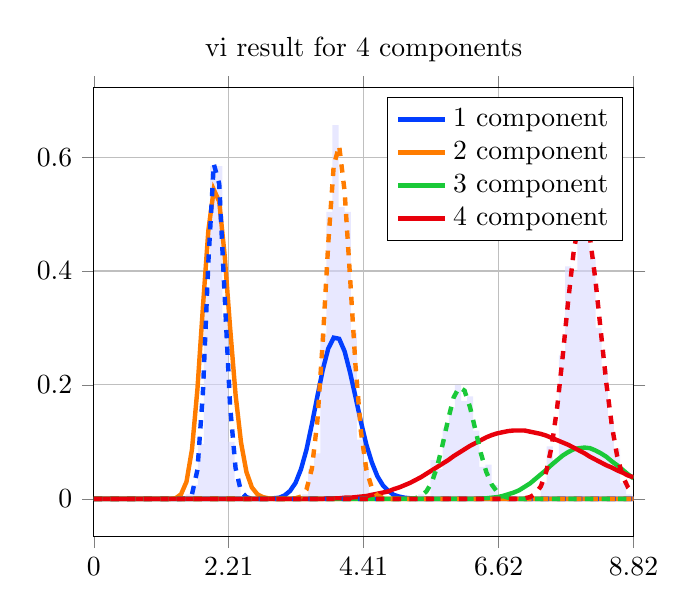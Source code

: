 \begin{tikzpicture}
\begin{axis}[title={vi result for 4 components}, yticklabel style={/pgf/number format/fixed,
            /pgf/number format/precision=3}, grid={major}, yminorgrids={true}, tick align={outside}, xtick={0.0,2.205,4.41,6.615,8.819}, xmin={0.0}, xmax={8.819}, scaled y ticks={false}]
    \addplot[ybar interval, fill={blue!15}, forget plot, opacity={0.6}, draw={none}, bar width={5.0e-6}]
        table[row sep={\\}]
        {
            \\
            1.5  0.008  \\
            1.6  0.024  \\
            1.7  0.096  \\
            1.8  0.368  \\
            1.9  0.584  \\
            2.0  0.584  \\
            2.1  0.316  \\
            2.2  0.1  \\
            2.3  0.032  \\
            2.4  0.004  \\
            2.5  0.004  \\
            2.6  0.0  \\
            2.7  0.0  \\
            2.8  0.0  \\
            2.9  0.0  \\
            3.0  0.0  \\
            3.1  0.0  \\
            3.2  0.0  \\
            3.3  0.004  \\
            3.4  0.008  \\
            3.5  0.052  \\
            3.6  0.08  \\
            3.7  0.288  \\
            3.8  0.504  \\
            3.9  0.656  \\
            4.0  0.512  \\
            4.1  0.504  \\
            4.2  0.292  \\
            4.3  0.104  \\
            4.4  0.056  \\
            4.5  0.012  \\
            4.6  0.008  \\
            4.7  0.0  \\
            4.8  0.0  \\
            4.9  0.0  \\
            5.0  0.0  \\
            5.1  0.0  \\
            5.2  0.004  \\
            5.3  0.008  \\
            5.4  0.004  \\
            5.5  0.068  \\
            5.6  0.052  \\
            5.7  0.124  \\
            5.8  0.16  \\
            5.9  0.2  \\
            6.0  0.172  \\
            6.1  0.18  \\
            6.2  0.12  \\
            6.3  0.056  \\
            6.4  0.06  \\
            6.5  0.024  \\
            6.6  0.004  \\
            6.7  0.0  \\
            6.8  0.0  \\
            6.9  0.0  \\
            7.0  0.0  \\
            7.1  0.004  \\
            7.2  0.0  \\
            7.3  0.028  \\
            7.4  0.092  \\
            7.5  0.068  \\
            7.6  0.252  \\
            7.7  0.408  \\
            7.8  0.4  \\
            7.9  0.584  \\
            8.0  0.512  \\
            8.1  0.424  \\
            8.2  0.3  \\
            8.3  0.228  \\
            8.4  0.136  \\
            8.5  0.088  \\
            8.6  0.028  \\
            8.7  0.008  \\
            8.8  0.004  \\
            8.9  0.0  \\
        }
        ;
    \addplot[style={{ultra thick}}, color={rgb,1:red,0.008;green,0.243;blue,1.0}]
        table[row sep={\\}]
        {
            \\
            0.0  0.0  \\
            0.089  1.187e-182  \\
            0.178  1.887e-139  \\
            0.267  8.8e-115  \\
            0.356  1.061e-97  \\
            0.445  8.902e-85  \\
            0.535  1.752e-74  \\
            0.624  5.28e-66  \\
            0.713  7.474e-59  \\
            0.802  1.023e-52  \\
            0.891  2.219e-47  \\
            0.98  1.083e-42  \\
            1.069  1.545e-38  \\
            1.158  7.836e-35  \\
            1.247  1.648e-31  \\
            1.336  1.623e-28  \\
            1.425  8.255e-26  \\
            1.514  2.35e-23  \\
            1.604  3.999e-21  \\
            1.693  4.303e-19  \\
            1.782  3.069e-17  \\
            1.871  1.51e-15  \\
            1.96  5.303e-14  \\
            2.049  1.371e-12  \\
            2.138  2.676e-11  \\
            2.227  4.037e-10  \\
            2.316  4.802e-9  \\
            2.405  4.587e-8  \\
            2.494  3.574e-7  \\
            2.583  2.305e-6  \\
            2.673  1.246e-5  \\
            2.762  5.708e-5  \\
            2.851  0.0  \\
            2.94  0.001  \\
            3.029  0.002  \\
            3.118  0.006  \\
            3.207  0.014  \\
            3.296  0.028  \\
            3.385  0.052  \\
            3.474  0.086  \\
            3.563  0.131  \\
            3.653  0.18  \\
            3.742  0.227  \\
            3.831  0.264  \\
            3.92  0.283  \\
            4.009  0.281  \\
            4.098  0.259  \\
            4.187  0.222  \\
            4.276  0.179  \\
            4.365  0.135  \\
            4.454  0.095  \\
            4.543  0.064  \\
            4.632  0.04  \\
            4.722  0.024  \\
            4.811  0.014  \\
            4.9  0.007  \\
            4.989  0.004  \\
            5.078  0.002  \\
            5.167  0.001  \\
            5.256  0.0  \\
            5.345  0.0  \\
            5.434  6.71e-5  \\
            5.523  2.649e-5  \\
            5.612  1.006e-5  \\
            5.701  3.681e-6  \\
            5.791  1.299e-6  \\
            5.88  4.426e-7  \\
            5.969  1.457e-7  \\
            6.058  4.643e-8  \\
            6.147  1.432e-8  \\
            6.236  4.284e-9  \\
            6.325  1.243e-9  \\
            6.414  3.502e-10  \\
            6.503  9.588e-11  \\
            6.592  2.553e-11  \\
            6.681  6.616e-12  \\
            6.771  1.67e-12  \\
            6.86  4.108e-13  \\
            6.949  9.856e-14  \\
            7.038  2.308e-14  \\
            7.127  5.277e-15  \\
            7.216  1.179e-15  \\
            7.305  2.575e-16  \\
            7.394  5.501e-17  \\
            7.483  1.15e-17  \\
            7.572  2.355e-18  \\
            7.661  4.724e-19  \\
            7.75  9.287e-20  \\
            7.84  1.79e-20  \\
            7.929  3.386e-21  \\
            8.018  6.286e-22  \\
            8.107  1.146e-22  \\
            8.196  2.051e-23  \\
            8.285  3.607e-24  \\
            8.374  6.238e-25  \\
            8.463  1.061e-25  \\
            8.552  1.774e-26  \\
            8.641  2.92e-27  \\
            8.73  4.731e-28  \\
            8.819  7.547e-29  \\
        }
        ;
    \addlegendentry {1 component}
    \addplot[style={{ultra thick}}, color={rgb,1:red,1.0;green,0.486;blue,0.0}]
        table[row sep={\\}]
        {
            \\
            0.0  0.0  \\
            0.089  6.195e-82  \\
            0.178  1.647e-57  \\
            0.267  6.339e-44  \\
            0.356  8.907e-35  \\
            0.445  4.632e-28  \\
            0.535  6.979e-23  \\
            0.624  9.127e-19  \\
            0.713  1.995e-15  \\
            0.802  1.113e-12  \\
            0.891  2.112e-10  \\
            0.98  1.676e-8  \\
            1.069  6.474e-7  \\
            1.158  1.366e-5  \\
            1.247  0.0  \\
            1.336  0.001  \\
            1.425  0.008  \\
            1.514  0.03  \\
            1.604  0.087  \\
            1.693  0.193  \\
            1.782  0.336  \\
            1.871  0.471  \\
            1.96  0.543  \\
            2.049  0.522  \\
            2.138  0.427  \\
            2.227  0.3  \\
            2.316  0.183  \\
            2.405  0.099  \\
            2.494  0.047  \\
            2.583  0.02  \\
            2.673  0.008  \\
            2.762  0.003  \\
            2.851  0.001  \\
            2.94  0.0  \\
            3.029  6.903e-5  \\
            3.118  1.737e-5  \\
            3.207  4.072e-6  \\
            3.296  8.926e-7  \\
            3.385  1.837e-7  \\
            3.474  3.559e-8  \\
            3.563  6.513e-9  \\
            3.653  1.129e-9  \\
            3.742  1.859e-10  \\
            3.831  2.913e-11  \\
            3.92  4.356e-12  \\
            4.009  6.229e-13  \\
            4.098  8.532e-14  \\
            4.187  1.122e-14  \\
            4.276  1.418e-15  \\
            4.365  1.727e-16  \\
            4.454  2.027e-17  \\
            4.543  2.3e-18  \\
            4.632  2.522e-19  \\
            4.722  2.68e-20  \\
            4.811  2.76e-21  \\
            4.9  2.76e-22  \\
            4.989  2.681e-23  \\
            5.078  2.534e-24  \\
            5.167  2.331e-25  \\
            5.256  2.09e-26  \\
            5.345  1.828e-27  \\
            5.434  1.561e-28  \\
            5.523  1.302e-29  \\
            5.612  1.062e-30  \\
            5.701  8.472e-32  \\
            5.791  6.618e-33  \\
            5.88  5.064e-34  \\
            5.969  3.799e-35  \\
            6.058  2.795e-36  \\
            6.147  2.019e-37  \\
            6.236  1.431e-38  \\
            6.325  9.972e-40  \\
            6.414  6.828e-41  \\
            6.503  4.598e-42  \\
            6.592  3.046e-43  \\
            6.681  1.987e-44  \\
            6.771  1.276e-45  \\
            6.86  8.069e-47  \\
            6.949  5.03e-48  \\
            7.038  3.091e-49  \\
            7.127  1.873e-50  \\
            7.216  1.12e-51  \\
            7.305  6.608e-53  \\
            7.394  3.849e-54  \\
            7.483  2.214e-55  \\
            7.572  1.258e-56  \\
            7.661  7.061e-58  \\
            7.75  3.918e-59  \\
            7.84  2.149e-60  \\
            7.929  1.166e-61  \\
            8.018  6.253e-63  \\
            8.107  3.319e-64  \\
            8.196  1.743e-65  \\
            8.285  9.062e-67  \\
            8.374  4.664e-68  \\
            8.463  2.377e-69  \\
            8.552  1.2e-70  \\
            8.641  6.0e-72  \\
            8.73  2.973e-73  \\
            8.819  1.46e-74  \\
        }
        ;
    \addlegendentry {2 component}
    \addplot[style={{ultra thick}}, color={rgb,1:red,0.102;green,0.788;blue,0.22}]
        table[row sep={\\}]
        {
            \\
            0.0  0.0  \\
            0.089  3.91e-286  \\
            0.178  7.393e-231  \\
            0.267  6.744e-199  \\
            0.356  1.749e-176  \\
            0.445  2.665e-159  \\
            0.535  1.995e-145  \\
            0.624  7.782e-134  \\
            0.713  6.472e-124  \\
            0.802  2.848e-115  \\
            0.891  1.234e-107  \\
            0.98  8.19e-101  \\
            1.069  1.156e-94  \\
            1.158  4.441e-89  \\
            1.247  5.638e-84  \\
            1.336  2.755e-79  \\
            1.425  5.865e-75  \\
            1.514  6.013e-71  \\
            1.604  3.229e-67  \\
            1.693  9.736e-64  \\
            1.782  1.749e-60  \\
            1.871  1.97e-57  \\
            1.96  1.453e-54  \\
            2.049  7.282e-52  \\
            2.138  2.564e-49  \\
            2.227  6.528e-47  \\
            2.316  1.233e-44  \\
            2.405  1.766e-42  \\
            2.494  1.958e-40  \\
            2.583  1.71e-38  \\
            2.673  1.197e-36  \\
            2.762  6.806e-35  \\
            2.851  3.187e-33  \\
            2.94  1.243e-31  \\
            3.029  4.087e-30  \\
            3.118  1.143e-28  \\
            3.207  2.745e-27  \\
            3.296  5.708e-26  \\
            3.385  1.036e-24  \\
            3.474  1.651e-23  \\
            3.563  2.328e-22  \\
            3.653  2.921e-21  \\
            3.742  3.28e-20  \\
            3.831  3.313e-19  \\
            3.92  3.025e-18  \\
            4.009  2.508e-17  \\
            4.098  1.897e-16  \\
            4.187  1.313e-15  \\
            4.276  8.354e-15  \\
            4.365  4.901e-14  \\
            4.454  2.661e-13  \\
            4.543  1.34e-12  \\
            4.632  6.284e-12  \\
            4.722  2.75e-11  \\
            4.811  1.126e-10  \\
            4.9  4.325e-10  \\
            4.989  1.562e-9  \\
            5.078  5.314e-9  \\
            5.167  1.707e-8  \\
            5.256  5.187e-8  \\
            5.345  1.494e-7  \\
            5.434  4.086e-7  \\
            5.523  1.063e-6  \\
            5.612  2.633e-6  \\
            5.701  6.225e-6  \\
            5.791  1.406e-5  \\
            5.88  3.038e-5  \\
            5.969  6.291e-5  \\
            6.058  0.0  \\
            6.147  0.0  \\
            6.236  0.0  \\
            6.325  0.001  \\
            6.414  0.001  \\
            6.503  0.002  \\
            6.592  0.003  \\
            6.681  0.005  \\
            6.771  0.008  \\
            6.86  0.011  \\
            6.949  0.015  \\
            7.038  0.021  \\
            7.127  0.027  \\
            7.216  0.035  \\
            7.305  0.043  \\
            7.394  0.051  \\
            7.483  0.06  \\
            7.572  0.068  \\
            7.661  0.076  \\
            7.75  0.082  \\
            7.84  0.087  \\
            7.929  0.089  \\
            8.018  0.09  \\
            8.107  0.089  \\
            8.196  0.085  \\
            8.285  0.08  \\
            8.374  0.074  \\
            8.463  0.066  \\
            8.552  0.059  \\
            8.641  0.051  \\
            8.73  0.043  \\
            8.819  0.036  \\
        }
        ;
    \addlegendentry {3 component}
    \addplot[style={{ultra thick}}, color={rgb,1:red,0.91;green,0.0;blue,0.043}]
        table[row sep={\\}]
        {
            \\
            0.0  0.0  \\
            0.089  1.327e-55  \\
            0.178  1.059e-44  \\
            0.267  2.072e-38  \\
            0.356  5.255e-34  \\
            0.445  1.232e-30  \\
            0.535  6.401e-28  \\
            0.624  1.176e-25  \\
            0.713  1.01e-23  \\
            0.802  4.852e-22  \\
            0.891  1.474e-20  \\
            0.98  3.089e-19  \\
            1.069  4.766e-18  \\
            1.158  5.687e-17  \\
            1.247  5.451e-16  \\
            1.336  4.326e-15  \\
            1.425  2.913e-14  \\
            1.514  1.698e-13  \\
            1.604  8.708e-13  \\
            1.693  3.984e-12  \\
            1.782  1.646e-11  \\
            1.871  6.198e-11  \\
            1.96  2.147e-10  \\
            2.049  6.888e-10  \\
            2.138  2.061e-9  \\
            2.227  5.786e-9  \\
            2.316  1.531e-8  \\
            2.405  3.835e-8  \\
            2.494  9.131e-8  \\
            2.583  2.074e-7  \\
            2.673  4.51e-7  \\
            2.762  9.412e-7  \\
            2.851  1.89e-6  \\
            2.94  3.661e-6  \\
            3.029  6.855e-6  \\
            3.118  1.243e-5  \\
            3.207  2.188e-5  \\
            3.296  3.742e-5  \\
            3.385  6.23e-5  \\
            3.474  0.0  \\
            3.563  0.0  \\
            3.653  0.0  \\
            3.742  0.0  \\
            3.831  0.001  \\
            3.92  0.001  \\
            4.009  0.001  \\
            4.098  0.002  \\
            4.187  0.002  \\
            4.276  0.003  \\
            4.365  0.004  \\
            4.454  0.005  \\
            4.543  0.007  \\
            4.632  0.009  \\
            4.722  0.011  \\
            4.811  0.013  \\
            4.9  0.017  \\
            4.989  0.02  \\
            5.078  0.024  \\
            5.167  0.028  \\
            5.256  0.033  \\
            5.345  0.038  \\
            5.434  0.044  \\
            5.523  0.05  \\
            5.612  0.056  \\
            5.701  0.062  \\
            5.791  0.068  \\
            5.88  0.075  \\
            5.969  0.081  \\
            6.058  0.087  \\
            6.147  0.093  \\
            6.236  0.098  \\
            6.325  0.103  \\
            6.414  0.108  \\
            6.503  0.112  \\
            6.592  0.115  \\
            6.681  0.117  \\
            6.771  0.119  \\
            6.86  0.12  \\
            6.949  0.12  \\
            7.038  0.12  \\
            7.127  0.118  \\
            7.216  0.116  \\
            7.305  0.114  \\
            7.394  0.111  \\
            7.483  0.107  \\
            7.572  0.103  \\
            7.661  0.099  \\
            7.75  0.095  \\
            7.84  0.09  \\
            7.929  0.085  \\
            8.018  0.08  \\
            8.107  0.074  \\
            8.196  0.069  \\
            8.285  0.064  \\
            8.374  0.059  \\
            8.463  0.055  \\
            8.552  0.05  \\
            8.641  0.046  \\
            8.73  0.041  \\
            8.819  0.038  \\
        }
        ;
    \addlegendentry {4 component}
    \addplot[style={{ultra thick, dashed}}, color={rgb,1:red,0.008;green,0.243;blue,1.0}]
        table[row sep={\\}]
        {
            \\
            0.0  0.0  \\
            0.089  7.507e-187  \\
            0.178  8.156e-131  \\
            0.267  1.215e-99  \\
            0.356  1.198e-78  \\
            0.445  3.124e-63  \\
            0.535  2.415e-51  \\
            0.624  6.86e-42  \\
            0.713  3.219e-34  \\
            0.802  6.579e-28  \\
            0.891  1.135e-22  \\
            0.98  2.649e-18  \\
            1.069  1.186e-14  \\
            1.158  1.327e-11  \\
            1.247  4.556e-9  \\
            1.336  5.654e-7  \\
            1.425  2.892e-5  \\
            1.514  0.001  \\
            1.604  0.008  \\
            1.693  0.051  \\
            1.782  0.186  \\
            1.871  0.415  \\
            1.96  0.588  \\
            2.049  0.553  \\
            2.138  0.356  \\
            2.227  0.162  \\
            2.316  0.054  \\
            2.405  0.013  \\
            2.494  0.003  \\
            2.583  0.0  \\
            2.673  4.199e-5  \\
            2.762  3.873e-6  \\
            2.851  2.904e-7  \\
            2.94  1.792e-8  \\
            3.029  9.215e-10  \\
            3.118  3.988e-11  \\
            3.207  1.467e-12  \\
            3.296  4.629e-14  \\
            3.385  1.263e-15  \\
            3.474  3.001e-17  \\
            3.563  6.258e-19  \\
            3.653  1.152e-20  \\
            3.742  1.885e-22  \\
            3.831  2.753e-24  \\
            3.92  3.612e-26  \\
            4.009  4.276e-28  \\
            4.098  4.588e-30  \\
            4.187  4.481e-32  \\
            4.276  3.999e-34  \\
            4.365  3.273e-36  \\
            4.454  2.466e-38  \\
            4.543  1.716e-40  \\
            4.632  1.106e-42  \\
            4.722  6.623e-45  \\
            4.811  3.695e-47  \\
            4.9  1.925e-49  \\
            4.989  9.392e-52  \\
            5.078  4.3e-54  \\
            5.167  1.852e-56  \\
            5.256  7.517e-59  \\
            5.345  2.882e-61  \\
            5.434  1.045e-63  \\
            5.523  3.594e-66  \\
            5.612  1.173e-68  \\
            5.701  3.644e-71  \\
            5.791  1.078e-73  \\
            5.88  3.042e-76  \\
            5.969  8.199e-79  \\
            6.058  2.115e-81  \\
            6.147  5.224e-84  \\
            6.236  1.238e-86  \\
            6.325  2.815e-89  \\
            6.414  6.156e-92  \\
            6.503  1.296e-94  \\
            6.592  2.626e-97  \\
            6.681  5.135e-100  \\
            6.771  9.689e-103  \\
            6.86  1.766e-105  \\
            6.949  3.114e-108  \\
            7.038  5.313e-111  \\
            7.127  8.78e-114  \\
            7.216  1.407e-116  \\
            7.305  2.186e-119  \\
            7.394  3.298e-122  \\
            7.483  4.835e-125  \\
            7.572  6.89e-128  \\
            7.661  9.552e-131  \\
            7.75  1.289e-133  \\
            7.84  1.694e-136  \\
            7.929  2.171e-139  \\
            8.018  2.712e-142  \\
            8.107  3.307e-145  \\
            8.196  3.935e-148  \\
            8.285  4.575e-151  \\
            8.374  5.197e-154  \\
            8.463  5.772e-157  \\
            8.552  6.272e-160  \\
            8.641  6.669e-163  \\
            8.73  6.942e-166  \\
            8.819  7.079e-169  \\
        }
        ;
    \addplot[style={{ultra thick, dashed}}, color={rgb,1:red,1.0;green,0.486;blue,0.0}]
        table[row sep={\\}]
        {
            \\
            0.0  0.0  \\
            0.089  0.0  \\
            0.178  0.0  \\
            0.267  1.067e-307  \\
            0.356  1.022e-261  \\
            0.445  6.424e-227  \\
            0.535  3.405e-199  \\
            0.624  2.371e-176  \\
            0.713  4.414e-157  \\
            0.802  1.534e-140  \\
            0.891  3.75e-126  \\
            0.98  1.662e-113  \\
            1.069  2.688e-102  \\
            1.158  2.695e-92  \\
            1.247  2.531e-83  \\
            1.336  3.088e-75  \\
            1.425  6.371e-68  \\
            1.514  2.757e-61  \\
            1.604  2.993e-55  \\
            1.693  9.466e-50  \\
            1.782  9.897e-45  \\
            1.871  3.811e-40  \\
            1.96  5.933e-36  \\
            2.049  4.047e-32  \\
            2.138  1.297e-28  \\
            2.227  2.079e-25  \\
            2.316  1.759e-22  \\
            2.405  8.242e-20  \\
            2.494  2.234e-17  \\
            2.583  3.637e-15  \\
            2.673  3.685e-13  \\
            2.762  2.396e-11  \\
            2.851  1.028e-9  \\
            2.94  2.987e-8  \\
            3.029  6.017e-7  \\
            3.118  8.579e-6  \\
            3.207  8.832e-5  \\
            3.296  0.001  \\
            3.385  0.004  \\
            3.474  0.016  \\
            3.563  0.053  \\
            3.653  0.137  \\
            3.742  0.278  \\
            3.831  0.449  \\
            3.92  0.585  \\
            4.009  0.62  \\
            4.098  0.54  \\
            4.187  0.389  \\
            4.276  0.234  \\
            4.365  0.118  \\
            4.454  0.051  \\
            4.543  0.019  \\
            4.632  0.006  \\
            4.722  0.002  \\
            4.811  0.0  \\
            4.9  7.517e-5  \\
            4.989  1.347e-5  \\
            5.078  2.126e-6  \\
            5.167  2.967e-7  \\
            5.256  3.677e-8  \\
            5.345  4.064e-9  \\
            5.434  4.02e-10  \\
            5.523  3.573e-11  \\
            5.612  2.862e-12  \\
            5.701  2.073e-13  \\
            5.791  1.362e-14  \\
            5.88  8.146e-16  \\
            5.969  4.444e-17  \\
            6.058  2.219e-18  \\
            6.147  1.016e-19  \\
            6.236  4.278e-21  \\
            6.325  1.661e-22  \\
            6.414  5.955e-24  \\
            6.503  1.977e-25  \\
            6.592  6.092e-27  \\
            6.681  1.745e-28  \\
            6.771  4.657e-30  \\
            6.86  1.16e-31  \\
            6.949  2.7e-33  \\
            7.038  5.886e-35  \\
            7.127  1.204e-36  \\
            7.216  2.313e-38  \\
            7.305  4.183e-40  \\
            7.394  7.128e-42  \\
            7.483  1.146e-43  \\
            7.572  1.742e-45  \\
            7.661  2.505e-47  \\
            7.75  3.413e-49  \\
            7.84  4.412e-51  \\
            7.929  5.417e-53  \\
            8.018  6.323e-55  \\
            8.107  7.026e-57  \\
            8.196  7.441e-59  \\
            8.285  7.517e-61  \\
            8.374  7.251e-63  \\
            8.463  6.686e-65  \\
            8.552  5.898e-67  \\
            8.641  4.983e-69  \\
            8.73  4.034e-71  \\
            8.819  3.134e-73  \\
        }
        ;
    \addplot[style={{ultra thick, dashed}}, color={rgb,1:red,0.102;green,0.788;blue,0.22}]
        table[row sep={\\}]
        {
            \\
            0.0  0.0  \\
            0.089  0.0  \\
            0.178  0.0  \\
            0.267  0.0  \\
            0.356  0.0  \\
            0.445  0.0  \\
            0.535  0.0  \\
            0.624  0.0  \\
            0.713  0.0  \\
            0.802  2.916e-299  \\
            0.891  1.011e-275  \\
            0.98  8.508e-255  \\
            1.069  4.968e-236  \\
            1.158  4.464e-219  \\
            1.247  1.147e-203  \\
            1.336  1.376e-189  \\
            1.425  1.145e-176  \\
            1.514  9.137e-165  \\
            1.604  9.145e-154  \\
            1.693  1.437e-143  \\
            1.782  4.286e-134  \\
            1.871  2.854e-125  \\
            1.96  4.879e-117  \\
            2.049  2.417e-109  \\
            2.138  3.853e-102  \\
            2.227  2.17e-95  \\
            2.316  4.682e-89  \\
            2.405  4.162e-83  \\
            2.494  1.626e-77  \\
            2.583  2.958e-72  \\
            2.673  2.638e-67  \\
            2.762  1.209e-62  \\
            2.851  2.968e-58  \\
            2.94  4.061e-54  \\
            3.029  3.204e-50  \\
            3.118  1.505e-46  \\
            3.207  4.336e-43  \\
            3.296  7.866e-40  \\
            3.385  9.212e-37  \\
            3.474  7.124e-34  \\
            3.563  3.716e-31  \\
            3.653  1.333e-28  \\
            3.742  3.346e-26  \\
            3.831  5.982e-24  \\
            3.92  7.735e-22  \\
            4.009  7.339e-20  \\
            4.098  5.18e-18  \\
            4.187  2.755e-16  \\
            4.276  1.117e-14  \\
            4.365  3.492e-13  \\
            4.454  8.504e-12  \\
            4.543  1.63e-10  \\
            4.632  2.482e-9  \\
            4.722  3.027e-8  \\
            4.811  2.983e-7  \\
            4.9  2.394e-6  \\
            4.989  1.576e-5  \\
            5.078  8.571e-5  \\
            5.167  0.0  \\
            5.256  0.001  \\
            5.345  0.005  \\
            5.434  0.013  \\
            5.523  0.029  \\
            5.612  0.057  \\
            5.701  0.096  \\
            5.791  0.14  \\
            5.88  0.178  \\
            5.969  0.196  \\
            6.058  0.19  \\
            6.147  0.161  \\
            6.236  0.121  \\
            6.325  0.08  \\
            6.414  0.047  \\
            6.503  0.025  \\
            6.592  0.012  \\
            6.681  0.005  \\
            6.771  0.002  \\
            6.86  0.001  \\
            6.949  0.0  \\
            7.038  5.318e-5  \\
            7.127  1.346e-5  \\
            7.216  3.103e-6  \\
            7.305  6.528e-7  \\
            7.394  1.256e-7  \\
            7.483  2.217e-8  \\
            7.572  3.592e-9  \\
            7.661  5.359e-10  \\
            7.75  7.372e-11  \\
            7.84  9.369e-12  \\
            7.929  1.102e-12  \\
            8.018  1.202e-13  \\
            8.107  1.218e-14  \\
            8.196  1.147e-15  \\
            8.285  1.007e-16  \\
            8.374  8.251e-18  \\
            8.463  6.315e-19  \\
            8.552  4.523e-20  \\
            8.641  3.036e-21  \\
            8.73  1.912e-22  \\
            8.819  1.131e-23  \\
        }
        ;
    \addplot[style={{ultra thick, dashed}}, color={rgb,1:red,0.91;green,0.0;blue,0.043}]
        table[row sep={\\}]
        {
            \\
            0.0  0.0  \\
            0.089  0.0  \\
            0.178  0.0  \\
            0.267  0.0  \\
            0.356  0.0  \\
            0.445  0.0  \\
            0.535  0.0  \\
            0.624  0.0  \\
            0.713  0.0  \\
            0.802  0.0  \\
            0.891  0.0  \\
            0.98  0.0  \\
            1.069  0.0  \\
            1.158  0.0  \\
            1.247  0.0  \\
            1.336  0.0  \\
            1.425  4.474e-314  \\
            1.514  6.585e-297  \\
            1.604  6.077e-281  \\
            1.693  4.744e-266  \\
            1.782  4.037e-252  \\
            1.871  4.649e-239  \\
            1.96  8.727e-227  \\
            2.049  3.139e-215  \\
            2.138  2.489e-204  \\
            2.227  4.925e-194  \\
            2.316  2.711e-184  \\
            2.405  4.572e-175  \\
            2.494  2.575e-166  \\
            2.583  5.23e-158  \\
            2.673  4.106e-150  \\
            2.762  1.326e-142  \\
            2.851  1.864e-135  \\
            2.94  1.201e-128  \\
            3.029  3.711e-122  \\
            3.118  5.744e-116  \\
            3.207  4.63e-110  \\
            3.296  2.014e-104  \\
            3.385  4.887e-99  \\
            3.474  6.818e-94  \\
            3.563  5.624e-89  \\
            3.653  2.815e-84  \\
            3.742  8.757e-80  \\
            3.831  1.732e-75  \\
            3.92  2.223e-71  \\
            4.009  1.889e-67  \\
            4.098  1.081e-63  \\
            4.187  4.243e-60  \\
            4.276  1.159e-56  \\
            4.365  2.24e-53  \\
            4.454  3.102e-50  \\
            4.543  3.121e-47  \\
            4.632  2.309e-44  \\
            4.722  1.271e-41  \\
            4.811  5.265e-39  \\
            4.9  1.658e-36  \\
            4.989  4.01e-34  \\
            5.078  7.516e-32  \\
            5.167  1.102e-29  \\
            5.256  1.273e-27  \\
            5.345  1.169e-25  \\
            5.434  8.604e-24  \\
            5.523  5.107e-22  \\
            5.612  2.463e-20  \\
            5.701  9.708e-19  \\
            5.791  3.149e-17  \\
            5.88  8.454e-16  \\
            5.969  1.889e-14  \\
            6.058  3.533e-13  \\
            6.147  5.559e-12  \\
            6.236  7.396e-11  \\
            6.325  8.358e-10  \\
            6.414  8.061e-9  \\
            6.503  6.665e-8  \\
            6.592  4.742e-7  \\
            6.681  2.916e-6  \\
            6.771  1.556e-5  \\
            6.86  7.229e-5  \\
            6.949  0.0  \\
            7.038  0.001  \\
            7.127  0.003  \\
            7.216  0.009  \\
            7.305  0.022  \\
            7.394  0.048  \\
            7.483  0.093  \\
            7.572  0.161  \\
            7.661  0.249  \\
            7.75  0.346  \\
            7.84  0.433  \\
            7.929  0.488  \\
            8.018  0.497  \\
            8.107  0.459  \\
            8.196  0.385  \\
            8.285  0.294  \\
            8.374  0.204  \\
            8.463  0.13  \\
            8.552  0.075  \\
            8.641  0.04  \\
            8.73  0.02  \\
            8.819  0.009  \\
        }
        ;
\end{axis}
\end{tikzpicture}
